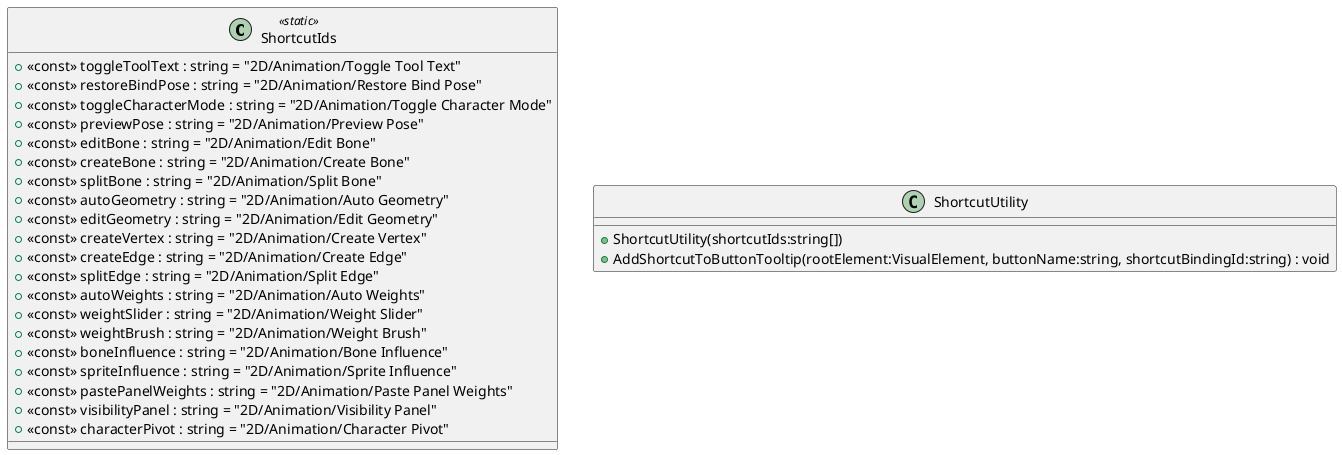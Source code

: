 @startuml
class ShortcutIds <<static>> {
    + <<const>> toggleToolText : string = "2D/Animation/Toggle Tool Text"
    + <<const>> restoreBindPose : string = "2D/Animation/Restore Bind Pose"
    + <<const>> toggleCharacterMode : string = "2D/Animation/Toggle Character Mode"
    + <<const>> previewPose : string = "2D/Animation/Preview Pose"
    + <<const>> editBone : string = "2D/Animation/Edit Bone"
    + <<const>> createBone : string = "2D/Animation/Create Bone"
    + <<const>> splitBone : string = "2D/Animation/Split Bone"
    + <<const>> autoGeometry : string = "2D/Animation/Auto Geometry"
    + <<const>> editGeometry : string = "2D/Animation/Edit Geometry"
    + <<const>> createVertex : string = "2D/Animation/Create Vertex"
    + <<const>> createEdge : string = "2D/Animation/Create Edge"
    + <<const>> splitEdge : string = "2D/Animation/Split Edge"
    + <<const>> autoWeights : string = "2D/Animation/Auto Weights"
    + <<const>> weightSlider : string = "2D/Animation/Weight Slider"
    + <<const>> weightBrush : string = "2D/Animation/Weight Brush"
    + <<const>> boneInfluence : string = "2D/Animation/Bone Influence"
    + <<const>> spriteInfluence : string = "2D/Animation/Sprite Influence"
    + <<const>> pastePanelWeights : string = "2D/Animation/Paste Panel Weights"
    + <<const>> visibilityPanel : string = "2D/Animation/Visibility Panel"
    + <<const>> characterPivot : string = "2D/Animation/Character Pivot"
}
class ShortcutUtility {
    + ShortcutUtility(shortcutIds:string[])
    + AddShortcutToButtonTooltip(rootElement:VisualElement, buttonName:string, shortcutBindingId:string) : void
}
@enduml
